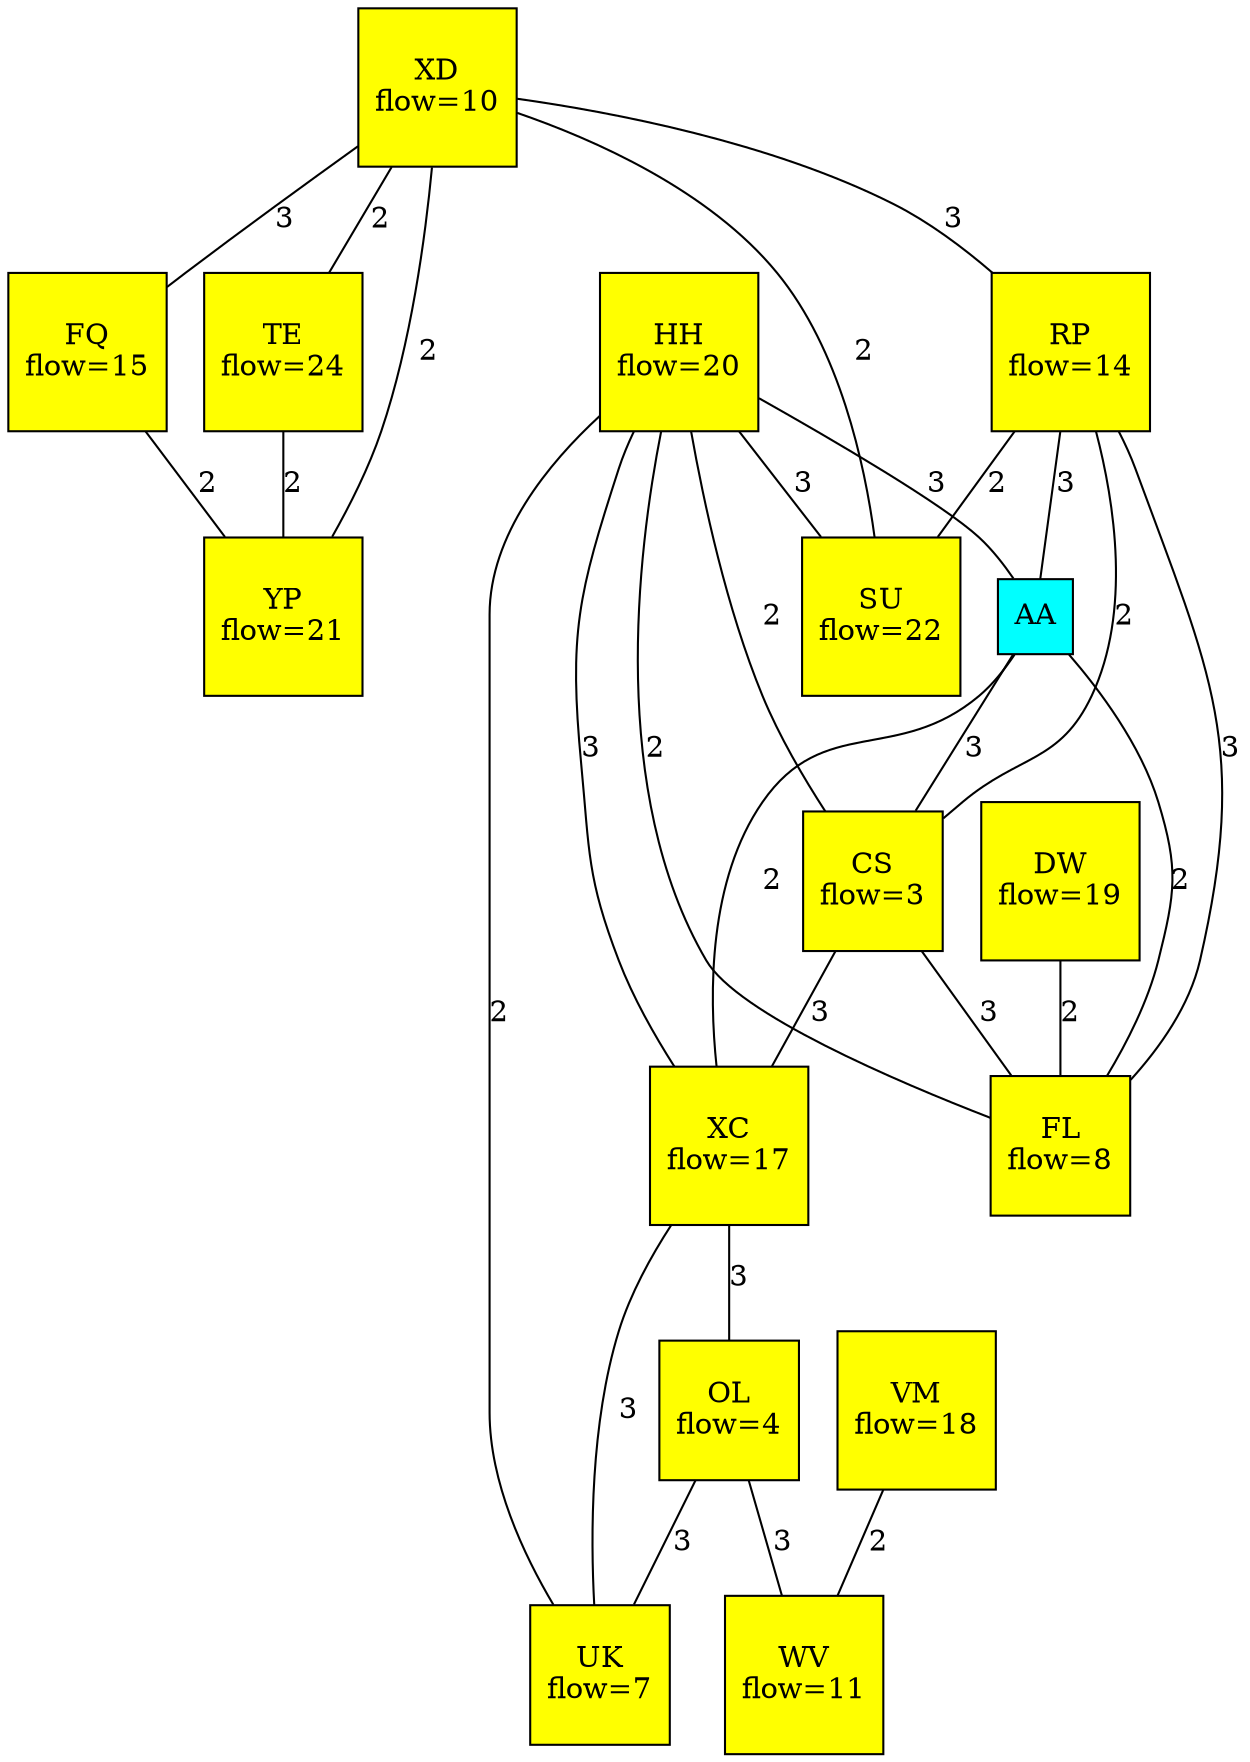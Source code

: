 graph G {
node [shape=square][style=rounded]
0[label="XD\nflow=10"][style=filled][fillcolor="yellow"];
1[label="FQ\nflow=15"][style=filled][fillcolor="yellow"];
2[label="HH\nflow=20"][style=filled][fillcolor="yellow"];
3[label="DW\nflow=19"][style=filled][fillcolor="yellow"];
4[label="RP\nflow=14"][style=filled][fillcolor="yellow"];
5[label="AA"][style=filled][fillcolor="aqua"];
6[label="VM\nflow=18"][style=filled][fillcolor="yellow"];
7[label="CS\nflow=3"][style=filled][fillcolor="yellow"];
8[label="XC\nflow=17"][style=filled][fillcolor="yellow"];
9[label="TE\nflow=24"][style=filled][fillcolor="yellow"];
10[label="SU\nflow=22"][style=filled][fillcolor="yellow"];
11[label="FL\nflow=8"][style=filled][fillcolor="yellow"];
12[label="OL\nflow=4"][style=filled][fillcolor="yellow"];
13[label="YP\nflow=21"][style=filled][fillcolor="yellow"];
14[label="UK\nflow=7"][style=filled][fillcolor="yellow"];
15[label="WV\nflow=11"][style=filled][fillcolor="yellow"];
0--10 [label="2"][len=2];
0--9 [label="2"][len=2];
4--11 [label="3"][len=3];
4--5 [label="3"][len=3];
5--8 [label="2"][len=2];
6--15 [label="2"][len=2];
2--8 [label="3"][len=3];
4--7 [label="2"][len=2];
7--11 [label="3"][len=3];
5--11 [label="2"][len=2];
2--10 [label="3"][len=3];
2--11 [label="2"][len=2];
2--7 [label="2"][len=2];
2--14 [label="2"][len=2];
0--13 [label="2"][len=2];
0--1 [label="3"][len=3];
12--14 [label="3"][len=3];
9--13 [label="2"][len=2];
3--11 [label="2"][len=2];
7--8 [label="3"][len=3];
8--12 [label="3"][len=3];
8--14 [label="3"][len=3];
1--13 [label="2"][len=2];
4--10 [label="2"][len=2];
5--7 [label="3"][len=3];
0--4 [label="3"][len=3];
2--5 [label="3"][len=3];
12--15 [label="3"][len=3];
}
